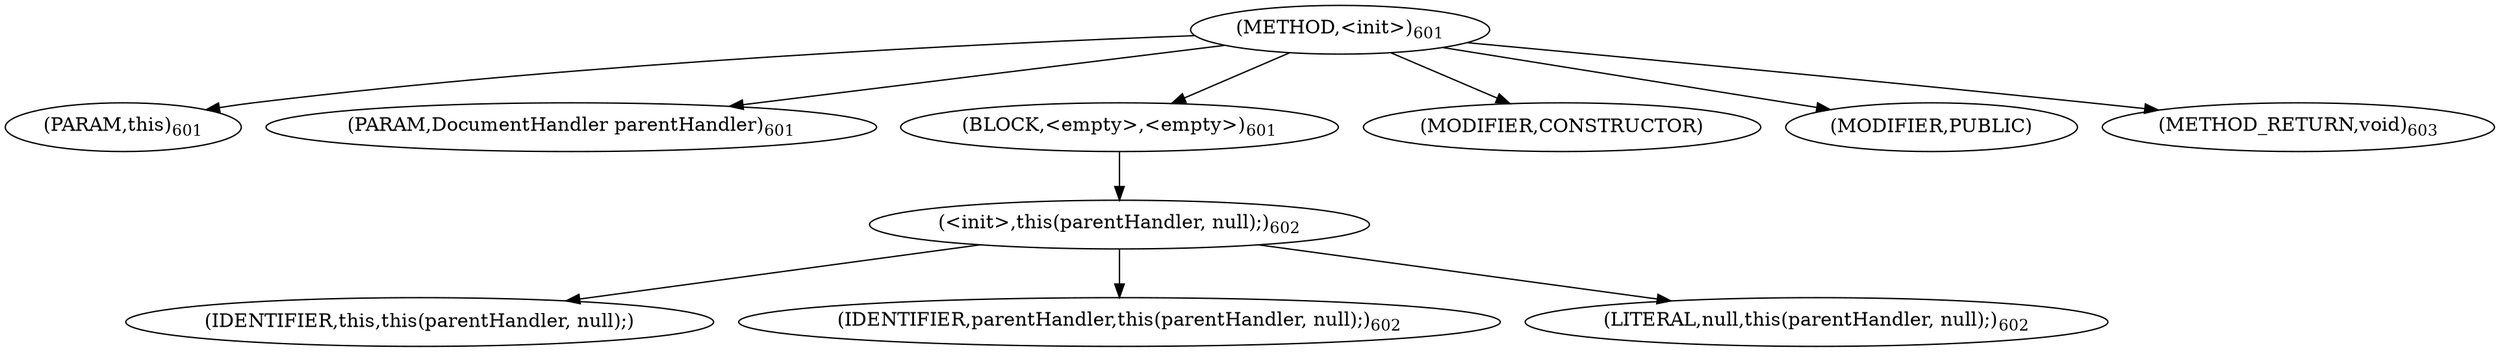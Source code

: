 digraph "&lt;init&gt;" {  
"2014" [label = <(METHOD,&lt;init&gt;)<SUB>601</SUB>> ]
"114" [label = <(PARAM,this)<SUB>601</SUB>> ]
"2015" [label = <(PARAM,DocumentHandler parentHandler)<SUB>601</SUB>> ]
"2016" [label = <(BLOCK,&lt;empty&gt;,&lt;empty&gt;)<SUB>601</SUB>> ]
"2017" [label = <(&lt;init&gt;,this(parentHandler, null);)<SUB>602</SUB>> ]
"113" [label = <(IDENTIFIER,this,this(parentHandler, null);)> ]
"2018" [label = <(IDENTIFIER,parentHandler,this(parentHandler, null);)<SUB>602</SUB>> ]
"2019" [label = <(LITERAL,null,this(parentHandler, null);)<SUB>602</SUB>> ]
"2020" [label = <(MODIFIER,CONSTRUCTOR)> ]
"2021" [label = <(MODIFIER,PUBLIC)> ]
"2022" [label = <(METHOD_RETURN,void)<SUB>603</SUB>> ]
  "2014" -> "114" 
  "2014" -> "2015" 
  "2014" -> "2016" 
  "2014" -> "2020" 
  "2014" -> "2021" 
  "2014" -> "2022" 
  "2016" -> "2017" 
  "2017" -> "113" 
  "2017" -> "2018" 
  "2017" -> "2019" 
}
